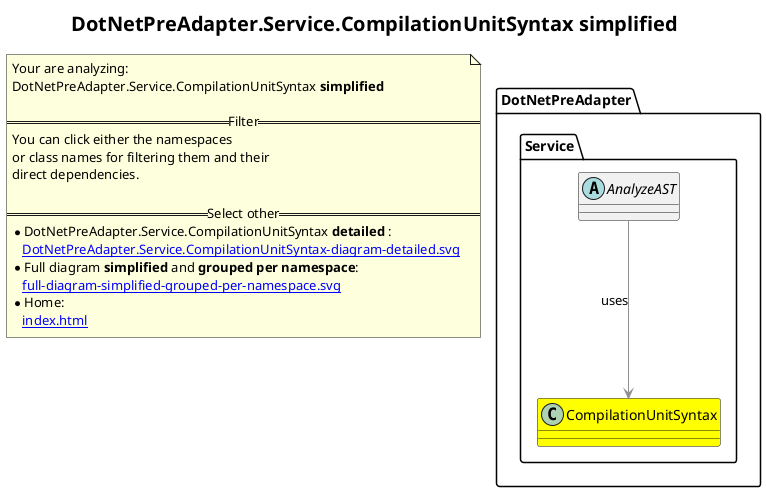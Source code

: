 @startuml
skinparam linetype ortho
title <size:20>DotNetPreAdapter.Service.CompilationUnitSyntax **simplified** </size>
note "Your are analyzing:\nDotNetPreAdapter.Service.CompilationUnitSyntax **simplified** \n\n==Filter==\nYou can click either the namespaces \nor class names for filtering them and their\ndirect dependencies.\n\n==Select other==\n* DotNetPreAdapter.Service.CompilationUnitSyntax **detailed** :\n   [[DotNetPreAdapter.Service.CompilationUnitSyntax-diagram-detailed.svg]]\n* Full diagram **simplified** and **grouped per namespace**:\n   [[full-diagram-simplified-grouped-per-namespace.svg]]\n* Home:\n   [[index.html]]" as FloatingNote
class DotNetPreAdapter.Service.CompilationUnitSyntax [[DotNetPreAdapter.Service.CompilationUnitSyntax-diagram-simplified.svg]] #yellow {
}
  abstract class DotNetPreAdapter.Service.AnalyzeAST [[DotNetPreAdapter.Service.AnalyzeAST-diagram-simplified.svg]]  {
  }
 ' *************************************** 
 ' *************************************** 
 ' *************************************** 
' Class relations extracted from namespace:
' 
' Class relations extracted from namespace:
' DotNetPreAdapter.Service
DotNetPreAdapter.Service.AnalyzeAST -[#909090]-> DotNetPreAdapter.Service.CompilationUnitSyntax  : uses 
@enduml